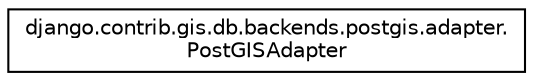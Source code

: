 digraph "Graphical Class Hierarchy"
{
 // LATEX_PDF_SIZE
  edge [fontname="Helvetica",fontsize="10",labelfontname="Helvetica",labelfontsize="10"];
  node [fontname="Helvetica",fontsize="10",shape=record];
  rankdir="LR";
  Node0 [label="django.contrib.gis.db.backends.postgis.adapter.\lPostGISAdapter",height=0.2,width=0.4,color="black", fillcolor="white", style="filled",URL="$dd/dfd/classdjango_1_1contrib_1_1gis_1_1db_1_1backends_1_1postgis_1_1adapter_1_1_post_g_i_s_adapter.html",tooltip=" "];
}
